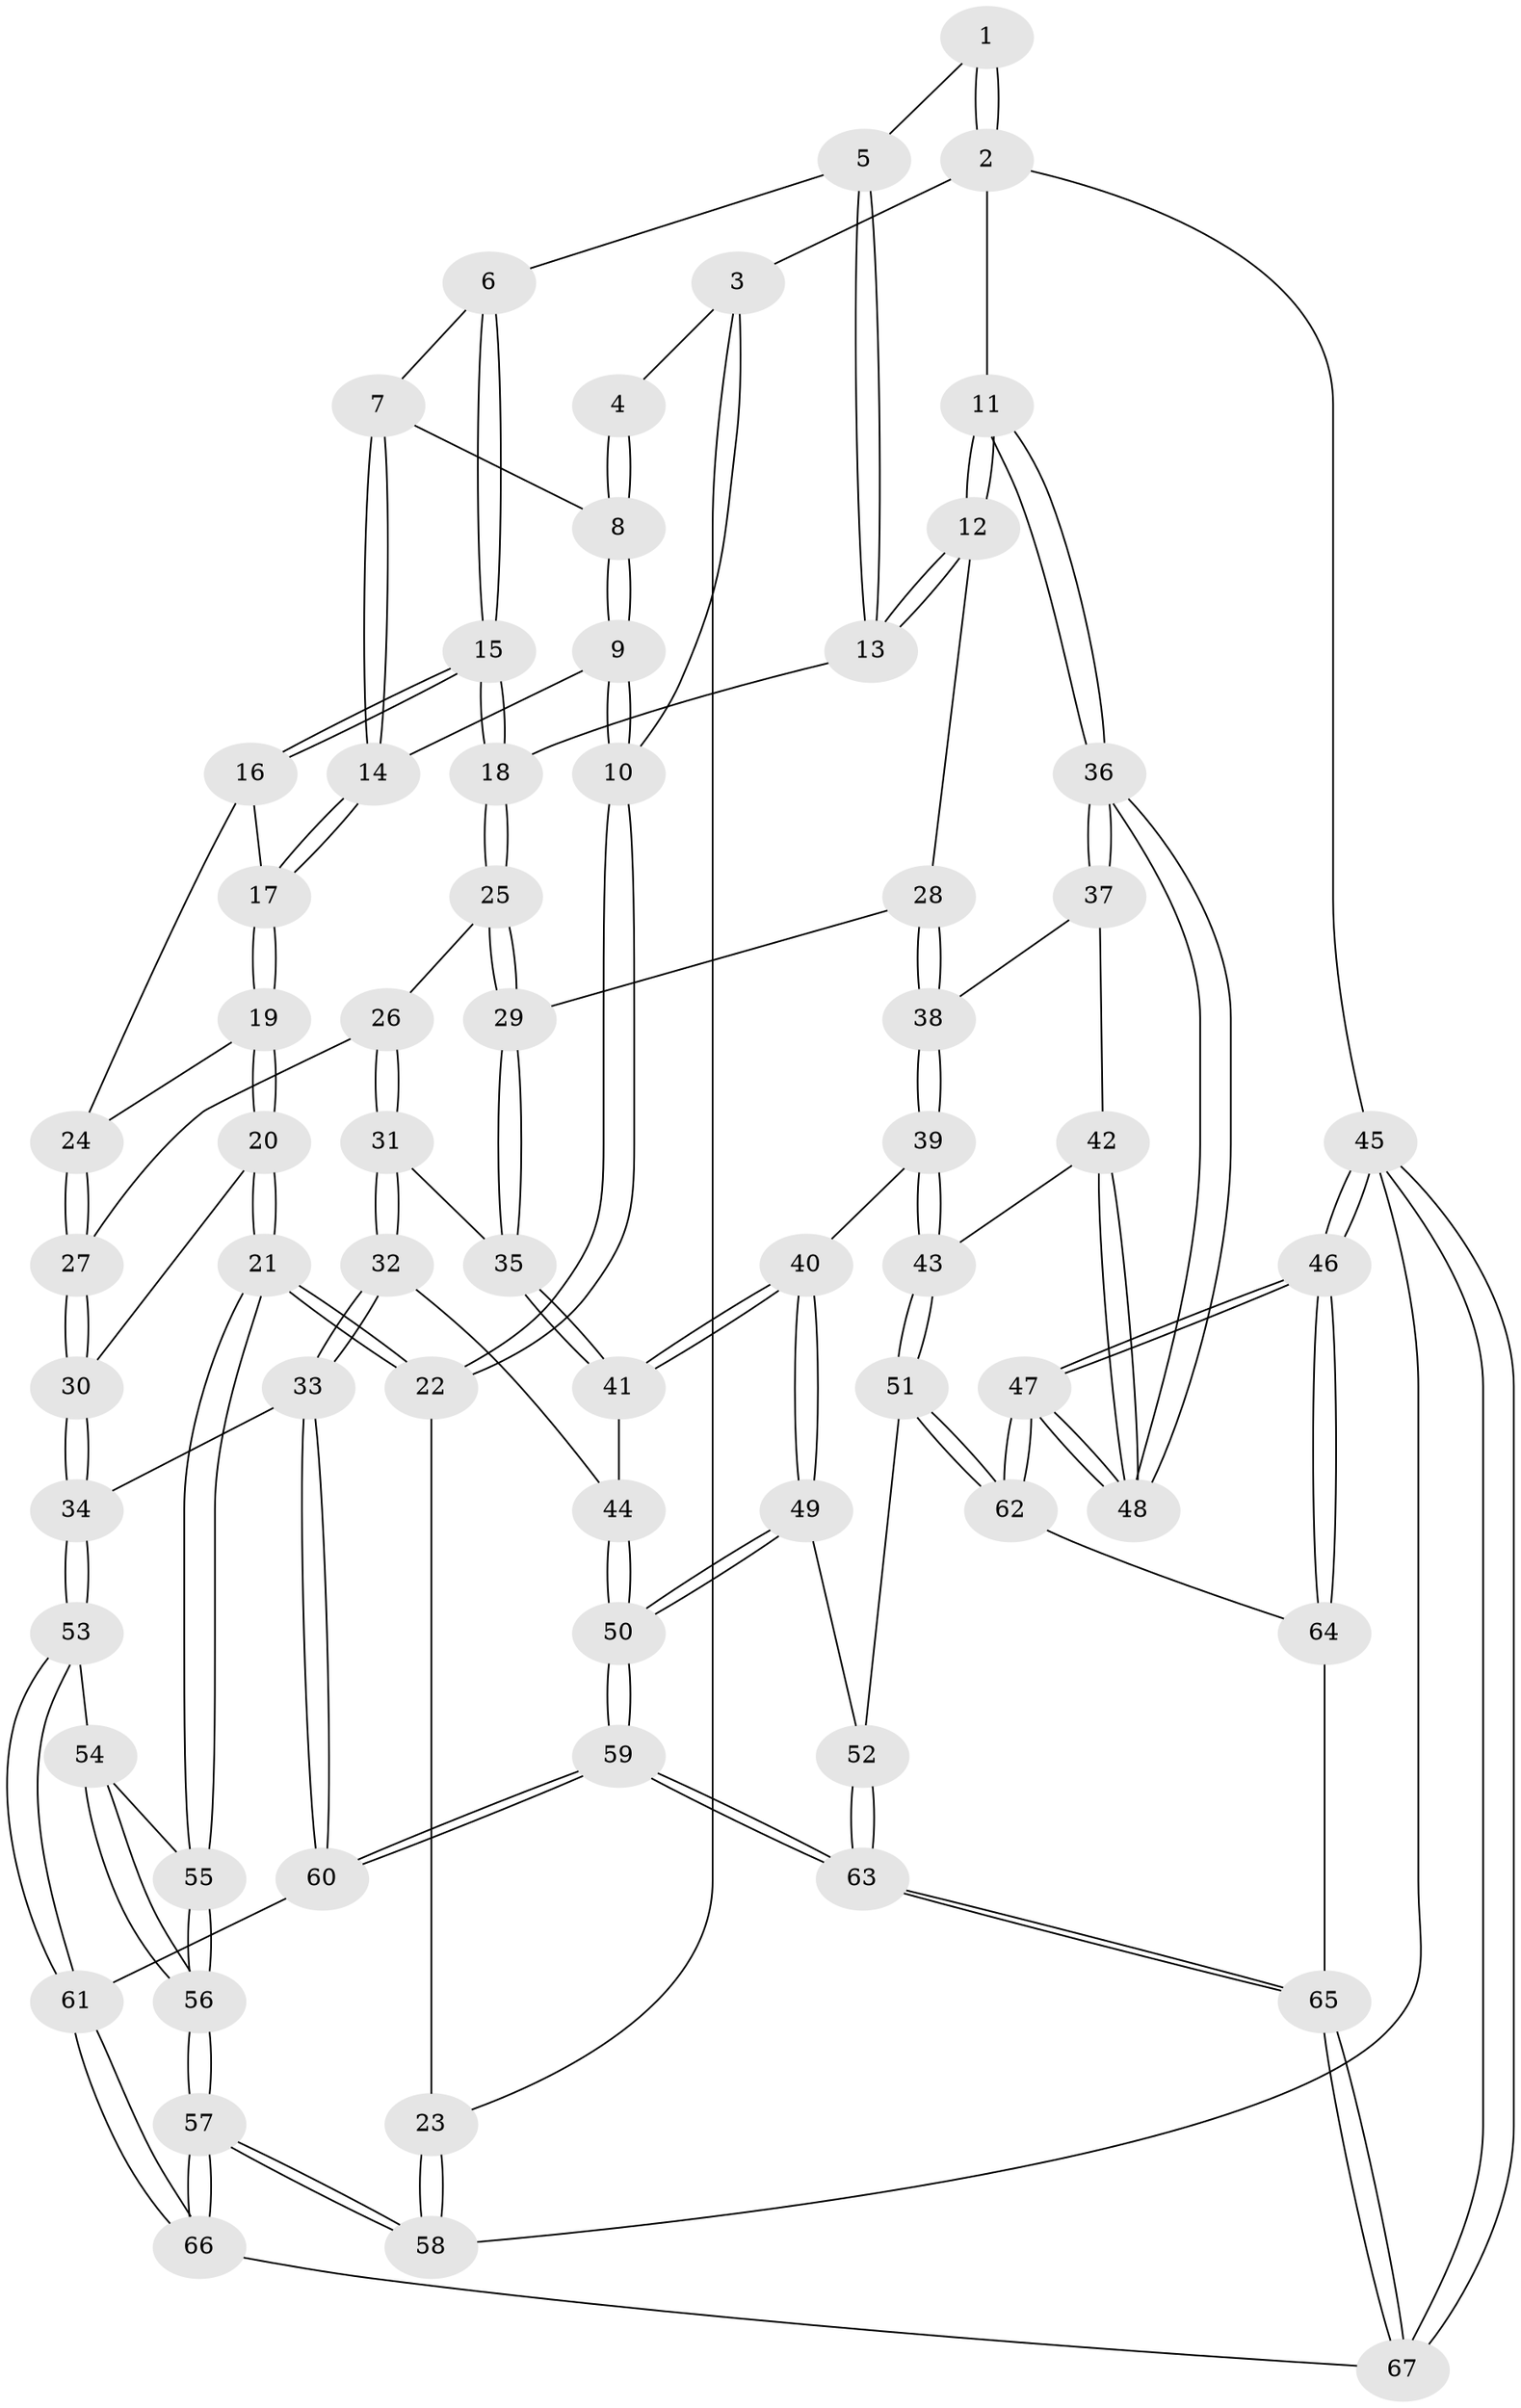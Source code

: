 // Generated by graph-tools (version 1.1) at 2025/27/03/09/25 03:27:05]
// undirected, 67 vertices, 164 edges
graph export_dot {
graph [start="1"]
  node [color=gray90,style=filled];
  1 [pos="+0.7137123309282708+0"];
  2 [pos="+1+0"];
  3 [pos="+0.023590343426192133+0"];
  4 [pos="+0.2760518797593613+0"];
  5 [pos="+0.6905463381782262+0.006055965929359972"];
  6 [pos="+0.609743308182622+0.11995381570759618"];
  7 [pos="+0.5548163673496345+0.12035047362780839"];
  8 [pos="+0.354713954244552+0.016742809319112862"];
  9 [pos="+0.3131108347784408+0.14851771170014055"];
  10 [pos="+0.14294633043639718+0.23126510987813334"];
  11 [pos="+1+0.2601558264358409"];
  12 [pos="+1+0.27971243216875874"];
  13 [pos="+0.946161871909254+0.23921191148614607"];
  14 [pos="+0.40419716093914976+0.22898728454434913"];
  15 [pos="+0.6407510089282662+0.29190611333386135"];
  16 [pos="+0.5465473444175147+0.32268460464880866"];
  17 [pos="+0.41283676058906466+0.2897697172474617"];
  18 [pos="+0.6571093341530184+0.305930241294798"];
  19 [pos="+0.32914132682236064+0.39683660600803083"];
  20 [pos="+0.25457352067655725+0.47638936157583583"];
  21 [pos="+0.13569382321336787+0.459281594223496"];
  22 [pos="+0.056182475588592705+0.4063101693797884"];
  23 [pos="+0+0.4087816951273184"];
  24 [pos="+0.5168783405498738+0.38464252304164936"];
  25 [pos="+0.667227003291779+0.35038274734806574"];
  26 [pos="+0.5674657428057214+0.4894234604092527"];
  27 [pos="+0.498585103730233+0.46496407311100424"];
  28 [pos="+0.8473829702991365+0.4782547894692475"];
  29 [pos="+0.758765188621946+0.48481862741786885"];
  30 [pos="+0.3307346245207056+0.5298667943919229"];
  31 [pos="+0.5922869873182092+0.539291143813956"];
  32 [pos="+0.5583945487911182+0.6332478306806455"];
  33 [pos="+0.533383807960516+0.6522623113582512"];
  34 [pos="+0.37514415213346036+0.6011649364688721"];
  35 [pos="+0.7382316496176684+0.5157231444918188"];
  36 [pos="+1+0.3855313700078292"];
  37 [pos="+0.9315431731323317+0.5828318075536272"];
  38 [pos="+0.8707271545618012+0.549730705889715"];
  39 [pos="+0.8596271628285795+0.6325155590182829"];
  40 [pos="+0.7611858487358767+0.643213692837908"];
  41 [pos="+0.7323251895694414+0.6027727736833853"];
  42 [pos="+0.9583475197051987+0.6393873026021688"];
  43 [pos="+0.906058348211242+0.6935358476988062"];
  44 [pos="+0.6530777513612097+0.6427282463319969"];
  45 [pos="+1+1"];
  46 [pos="+1+0.9001831002153501"];
  47 [pos="+1+0.7684451648181548"];
  48 [pos="+1+0.553135599890839"];
  49 [pos="+0.7610296005808467+0.6752028716643848"];
  50 [pos="+0.7201532989923295+0.8223769455563121"];
  51 [pos="+0.9055729857840268+0.70982223874914"];
  52 [pos="+0.896304551007018+0.7191911922936973"];
  53 [pos="+0.33533839936462434+0.8118610902536562"];
  54 [pos="+0.2578329566411155+0.8477464748030725"];
  55 [pos="+0.13659716660548846+0.5280083674098713"];
  56 [pos="+0.007804900162949308+1"];
  57 [pos="+0+1"];
  58 [pos="+0+1"];
  59 [pos="+0.7177312577709059+0.8648710525294936"];
  60 [pos="+0.5670374896338659+0.8214330686812263"];
  61 [pos="+0.47452062679911894+0.8673403277743023"];
  62 [pos="+0.9988666162349543+0.7542986911334124"];
  63 [pos="+0.7675399646035562+0.9133001202920982"];
  64 [pos="+0.9433471328011065+0.8337344039196087"];
  65 [pos="+0.7810223875325051+0.9425804215062851"];
  66 [pos="+0.4412163675377341+1"];
  67 [pos="+0.8497313524372139+1"];
  1 -- 2;
  1 -- 2;
  1 -- 5;
  2 -- 3;
  2 -- 11;
  2 -- 45;
  3 -- 4;
  3 -- 10;
  3 -- 23;
  4 -- 8;
  4 -- 8;
  5 -- 6;
  5 -- 13;
  5 -- 13;
  6 -- 7;
  6 -- 15;
  6 -- 15;
  7 -- 8;
  7 -- 14;
  7 -- 14;
  8 -- 9;
  8 -- 9;
  9 -- 10;
  9 -- 10;
  9 -- 14;
  10 -- 22;
  10 -- 22;
  11 -- 12;
  11 -- 12;
  11 -- 36;
  11 -- 36;
  12 -- 13;
  12 -- 13;
  12 -- 28;
  13 -- 18;
  14 -- 17;
  14 -- 17;
  15 -- 16;
  15 -- 16;
  15 -- 18;
  15 -- 18;
  16 -- 17;
  16 -- 24;
  17 -- 19;
  17 -- 19;
  18 -- 25;
  18 -- 25;
  19 -- 20;
  19 -- 20;
  19 -- 24;
  20 -- 21;
  20 -- 21;
  20 -- 30;
  21 -- 22;
  21 -- 22;
  21 -- 55;
  21 -- 55;
  22 -- 23;
  23 -- 58;
  23 -- 58;
  24 -- 27;
  24 -- 27;
  25 -- 26;
  25 -- 29;
  25 -- 29;
  26 -- 27;
  26 -- 31;
  26 -- 31;
  27 -- 30;
  27 -- 30;
  28 -- 29;
  28 -- 38;
  28 -- 38;
  29 -- 35;
  29 -- 35;
  30 -- 34;
  30 -- 34;
  31 -- 32;
  31 -- 32;
  31 -- 35;
  32 -- 33;
  32 -- 33;
  32 -- 44;
  33 -- 34;
  33 -- 60;
  33 -- 60;
  34 -- 53;
  34 -- 53;
  35 -- 41;
  35 -- 41;
  36 -- 37;
  36 -- 37;
  36 -- 48;
  36 -- 48;
  37 -- 38;
  37 -- 42;
  38 -- 39;
  38 -- 39;
  39 -- 40;
  39 -- 43;
  39 -- 43;
  40 -- 41;
  40 -- 41;
  40 -- 49;
  40 -- 49;
  41 -- 44;
  42 -- 43;
  42 -- 48;
  42 -- 48;
  43 -- 51;
  43 -- 51;
  44 -- 50;
  44 -- 50;
  45 -- 46;
  45 -- 46;
  45 -- 67;
  45 -- 67;
  45 -- 58;
  46 -- 47;
  46 -- 47;
  46 -- 64;
  46 -- 64;
  47 -- 48;
  47 -- 48;
  47 -- 62;
  47 -- 62;
  49 -- 50;
  49 -- 50;
  49 -- 52;
  50 -- 59;
  50 -- 59;
  51 -- 52;
  51 -- 62;
  51 -- 62;
  52 -- 63;
  52 -- 63;
  53 -- 54;
  53 -- 61;
  53 -- 61;
  54 -- 55;
  54 -- 56;
  54 -- 56;
  55 -- 56;
  55 -- 56;
  56 -- 57;
  56 -- 57;
  57 -- 58;
  57 -- 58;
  57 -- 66;
  57 -- 66;
  59 -- 60;
  59 -- 60;
  59 -- 63;
  59 -- 63;
  60 -- 61;
  61 -- 66;
  61 -- 66;
  62 -- 64;
  63 -- 65;
  63 -- 65;
  64 -- 65;
  65 -- 67;
  65 -- 67;
  66 -- 67;
}
